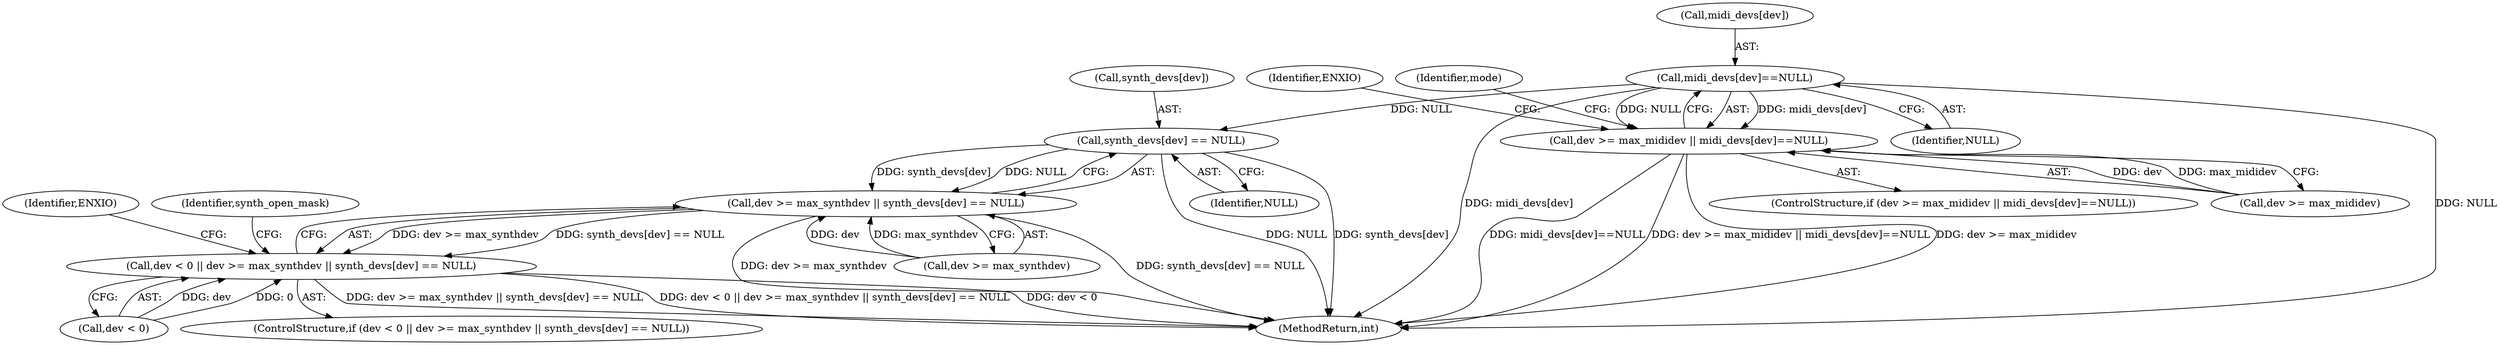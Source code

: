 digraph "0_linux_b769f49463711205d57286e64cf535ed4daf59e9_1@array" {
"1000332" [label="(Call,midi_devs[dev]==NULL)"];
"1000186" [label="(Call,synth_devs[dev] == NULL)"];
"1000182" [label="(Call,dev >= max_synthdev || synth_devs[dev] == NULL)"];
"1000178" [label="(Call,dev < 0 || dev >= max_synthdev || synth_devs[dev] == NULL)"];
"1000328" [label="(Call,dev >= max_mididev || midi_devs[dev]==NULL)"];
"1000328" [label="(Call,dev >= max_mididev || midi_devs[dev]==NULL)"];
"1000332" [label="(Call,midi_devs[dev]==NULL)"];
"1000336" [label="(Identifier,NULL)"];
"1000327" [label="(ControlStructure,if (dev >= max_mididev || midi_devs[dev]==NULL))"];
"1000329" [label="(Call,dev >= max_mididev)"];
"1000177" [label="(ControlStructure,if (dev < 0 || dev >= max_synthdev || synth_devs[dev] == NULL))"];
"1000197" [label="(Identifier,synth_open_mask)"];
"1000340" [label="(Identifier,ENXIO)"];
"1000342" [label="(Identifier,mode)"];
"1000193" [label="(Identifier,ENXIO)"];
"1000187" [label="(Call,synth_devs[dev])"];
"1000183" [label="(Call,dev >= max_synthdev)"];
"1000333" [label="(Call,midi_devs[dev])"];
"1000182" [label="(Call,dev >= max_synthdev || synth_devs[dev] == NULL)"];
"1000178" [label="(Call,dev < 0 || dev >= max_synthdev || synth_devs[dev] == NULL)"];
"1000179" [label="(Call,dev < 0)"];
"1000190" [label="(Identifier,NULL)"];
"1000186" [label="(Call,synth_devs[dev] == NULL)"];
"1000415" [label="(MethodReturn,int)"];
"1000332" -> "1000328"  [label="AST: "];
"1000332" -> "1000336"  [label="CFG: "];
"1000333" -> "1000332"  [label="AST: "];
"1000336" -> "1000332"  [label="AST: "];
"1000328" -> "1000332"  [label="CFG: "];
"1000332" -> "1000415"  [label="DDG: midi_devs[dev]"];
"1000332" -> "1000415"  [label="DDG: NULL"];
"1000332" -> "1000186"  [label="DDG: NULL"];
"1000332" -> "1000328"  [label="DDG: midi_devs[dev]"];
"1000332" -> "1000328"  [label="DDG: NULL"];
"1000186" -> "1000182"  [label="AST: "];
"1000186" -> "1000190"  [label="CFG: "];
"1000187" -> "1000186"  [label="AST: "];
"1000190" -> "1000186"  [label="AST: "];
"1000182" -> "1000186"  [label="CFG: "];
"1000186" -> "1000415"  [label="DDG: synth_devs[dev]"];
"1000186" -> "1000415"  [label="DDG: NULL"];
"1000186" -> "1000182"  [label="DDG: synth_devs[dev]"];
"1000186" -> "1000182"  [label="DDG: NULL"];
"1000182" -> "1000178"  [label="AST: "];
"1000182" -> "1000183"  [label="CFG: "];
"1000183" -> "1000182"  [label="AST: "];
"1000178" -> "1000182"  [label="CFG: "];
"1000182" -> "1000415"  [label="DDG: synth_devs[dev] == NULL"];
"1000182" -> "1000415"  [label="DDG: dev >= max_synthdev"];
"1000182" -> "1000178"  [label="DDG: dev >= max_synthdev"];
"1000182" -> "1000178"  [label="DDG: synth_devs[dev] == NULL"];
"1000183" -> "1000182"  [label="DDG: dev"];
"1000183" -> "1000182"  [label="DDG: max_synthdev"];
"1000178" -> "1000177"  [label="AST: "];
"1000178" -> "1000179"  [label="CFG: "];
"1000179" -> "1000178"  [label="AST: "];
"1000193" -> "1000178"  [label="CFG: "];
"1000197" -> "1000178"  [label="CFG: "];
"1000178" -> "1000415"  [label="DDG: dev >= max_synthdev || synth_devs[dev] == NULL"];
"1000178" -> "1000415"  [label="DDG: dev < 0 || dev >= max_synthdev || synth_devs[dev] == NULL"];
"1000178" -> "1000415"  [label="DDG: dev < 0"];
"1000179" -> "1000178"  [label="DDG: dev"];
"1000179" -> "1000178"  [label="DDG: 0"];
"1000328" -> "1000327"  [label="AST: "];
"1000328" -> "1000329"  [label="CFG: "];
"1000329" -> "1000328"  [label="AST: "];
"1000340" -> "1000328"  [label="CFG: "];
"1000342" -> "1000328"  [label="CFG: "];
"1000328" -> "1000415"  [label="DDG: midi_devs[dev]==NULL"];
"1000328" -> "1000415"  [label="DDG: dev >= max_mididev || midi_devs[dev]==NULL"];
"1000328" -> "1000415"  [label="DDG: dev >= max_mididev"];
"1000329" -> "1000328"  [label="DDG: dev"];
"1000329" -> "1000328"  [label="DDG: max_mididev"];
}

